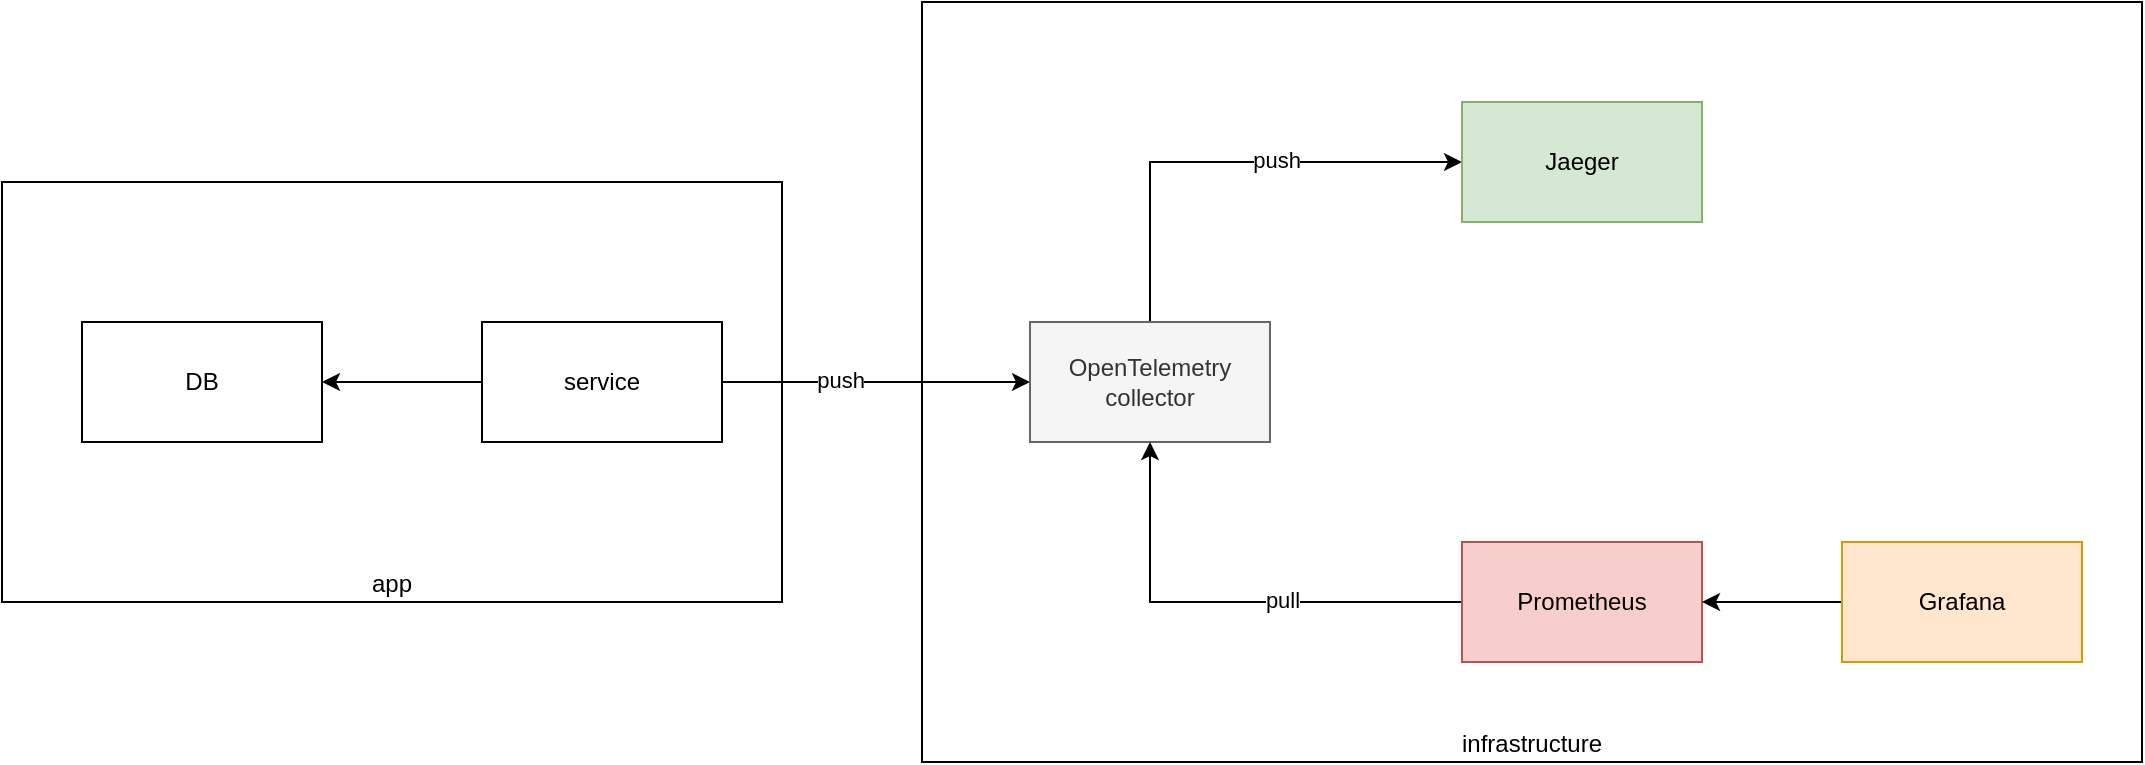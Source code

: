 <mxfile version="21.3.7" type="device">
  <diagram name="Page-1" id="wnVVSzXH7n_RSGlu3xsP">
    <mxGraphModel dx="707" dy="484" grid="1" gridSize="10" guides="1" tooltips="1" connect="1" arrows="1" fold="1" page="1" pageScale="1" pageWidth="1169" pageHeight="827" math="0" shadow="0">
      <root>
        <mxCell id="0" />
        <mxCell id="1" parent="0" />
        <mxCell id="2Go8TkVGk20RhM9YCRtr-16" value="app" style="rounded=0;whiteSpace=wrap;html=1;verticalAlign=bottom;" vertex="1" parent="1">
          <mxGeometry x="70" y="270" width="390" height="210" as="geometry" />
        </mxCell>
        <mxCell id="2Go8TkVGk20RhM9YCRtr-4" value="infrastructure" style="rounded=0;whiteSpace=wrap;html=1;verticalAlign=bottom;" vertex="1" parent="1">
          <mxGeometry x="530" y="180" width="610" height="380" as="geometry" />
        </mxCell>
        <mxCell id="2Go8TkVGk20RhM9YCRtr-3" style="edgeStyle=orthogonalEdgeStyle;rounded=0;orthogonalLoop=1;jettySize=auto;html=1;entryX=1;entryY=0.5;entryDx=0;entryDy=0;" edge="1" parent="1" source="2Go8TkVGk20RhM9YCRtr-1" target="2Go8TkVGk20RhM9YCRtr-2">
          <mxGeometry relative="1" as="geometry" />
        </mxCell>
        <mxCell id="2Go8TkVGk20RhM9YCRtr-8" style="edgeStyle=orthogonalEdgeStyle;rounded=0;orthogonalLoop=1;jettySize=auto;html=1;entryX=0;entryY=0.5;entryDx=0;entryDy=0;" edge="1" parent="1" source="2Go8TkVGk20RhM9YCRtr-1" target="2Go8TkVGk20RhM9YCRtr-7">
          <mxGeometry relative="1" as="geometry" />
        </mxCell>
        <mxCell id="2Go8TkVGk20RhM9YCRtr-17" value="push" style="edgeLabel;html=1;align=center;verticalAlign=middle;resizable=0;points=[];" vertex="1" connectable="0" parent="2Go8TkVGk20RhM9YCRtr-8">
          <mxGeometry x="-0.243" y="1" relative="1" as="geometry">
            <mxPoint as="offset" />
          </mxGeometry>
        </mxCell>
        <mxCell id="2Go8TkVGk20RhM9YCRtr-1" value="service" style="rounded=0;whiteSpace=wrap;html=1;" vertex="1" parent="1">
          <mxGeometry x="310" y="340" width="120" height="60" as="geometry" />
        </mxCell>
        <mxCell id="2Go8TkVGk20RhM9YCRtr-2" value="DB" style="rounded=0;whiteSpace=wrap;html=1;" vertex="1" parent="1">
          <mxGeometry x="110" y="340" width="120" height="60" as="geometry" />
        </mxCell>
        <mxCell id="2Go8TkVGk20RhM9YCRtr-14" value="" style="edgeStyle=orthogonalEdgeStyle;rounded=0;orthogonalLoop=1;jettySize=auto;html=1;entryX=0;entryY=0.5;entryDx=0;entryDy=0;" edge="1" parent="1" source="2Go8TkVGk20RhM9YCRtr-7" target="2Go8TkVGk20RhM9YCRtr-13">
          <mxGeometry relative="1" as="geometry">
            <Array as="points">
              <mxPoint x="644" y="260" />
            </Array>
          </mxGeometry>
        </mxCell>
        <mxCell id="2Go8TkVGk20RhM9YCRtr-15" value="push" style="edgeLabel;html=1;align=center;verticalAlign=middle;resizable=0;points=[];" vertex="1" connectable="0" parent="2Go8TkVGk20RhM9YCRtr-14">
          <mxGeometry x="0.208" y="1" relative="1" as="geometry">
            <mxPoint as="offset" />
          </mxGeometry>
        </mxCell>
        <mxCell id="2Go8TkVGk20RhM9YCRtr-7" value="OpenTelemetry collector" style="rounded=0;whiteSpace=wrap;html=1;fillColor=#f5f5f5;fontColor=#333333;strokeColor=#666666;" vertex="1" parent="1">
          <mxGeometry x="584" y="340" width="120" height="60" as="geometry" />
        </mxCell>
        <mxCell id="2Go8TkVGk20RhM9YCRtr-11" style="edgeStyle=orthogonalEdgeStyle;rounded=0;orthogonalLoop=1;jettySize=auto;html=1;" edge="1" parent="1" source="2Go8TkVGk20RhM9YCRtr-9" target="2Go8TkVGk20RhM9YCRtr-7">
          <mxGeometry relative="1" as="geometry" />
        </mxCell>
        <mxCell id="2Go8TkVGk20RhM9YCRtr-12" value="pull" style="edgeLabel;html=1;align=center;verticalAlign=middle;resizable=0;points=[];" vertex="1" connectable="0" parent="2Go8TkVGk20RhM9YCRtr-11">
          <mxGeometry x="-0.237" y="-1" relative="1" as="geometry">
            <mxPoint as="offset" />
          </mxGeometry>
        </mxCell>
        <mxCell id="2Go8TkVGk20RhM9YCRtr-9" value="Prometheus" style="rounded=0;whiteSpace=wrap;html=1;fillColor=#f8cecc;strokeColor=#b85450;" vertex="1" parent="1">
          <mxGeometry x="800" y="450" width="120" height="60" as="geometry" />
        </mxCell>
        <mxCell id="2Go8TkVGk20RhM9YCRtr-13" value="Jaeger" style="rounded=0;whiteSpace=wrap;html=1;fillColor=#d5e8d4;strokeColor=#82b366;" vertex="1" parent="1">
          <mxGeometry x="800" y="230" width="120" height="60" as="geometry" />
        </mxCell>
        <mxCell id="2Go8TkVGk20RhM9YCRtr-20" style="edgeStyle=orthogonalEdgeStyle;rounded=0;orthogonalLoop=1;jettySize=auto;html=1;entryX=1;entryY=0.5;entryDx=0;entryDy=0;" edge="1" parent="1" source="2Go8TkVGk20RhM9YCRtr-18" target="2Go8TkVGk20RhM9YCRtr-9">
          <mxGeometry relative="1" as="geometry" />
        </mxCell>
        <mxCell id="2Go8TkVGk20RhM9YCRtr-18" value="Grafana" style="rounded=0;whiteSpace=wrap;html=1;fillColor=#ffe6cc;strokeColor=#d79b00;" vertex="1" parent="1">
          <mxGeometry x="990" y="450" width="120" height="60" as="geometry" />
        </mxCell>
      </root>
    </mxGraphModel>
  </diagram>
</mxfile>

